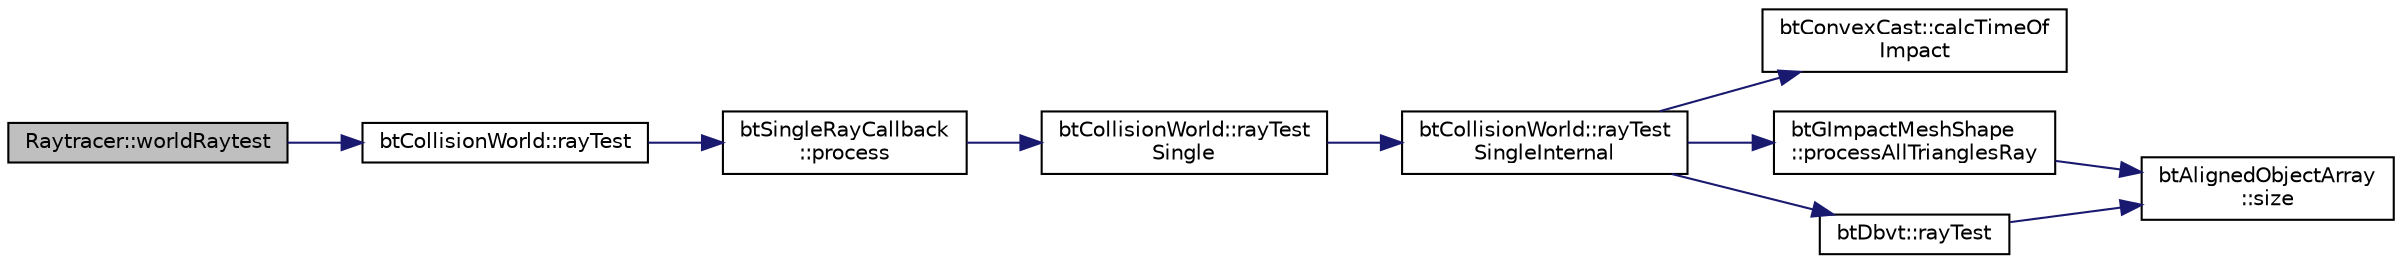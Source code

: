 digraph "Raytracer::worldRaytest"
{
  edge [fontname="Helvetica",fontsize="10",labelfontname="Helvetica",labelfontsize="10"];
  node [fontname="Helvetica",fontsize="10",shape=record];
  rankdir="LR";
  Node1 [label="Raytracer::worldRaytest",height=0.2,width=0.4,color="black", fillcolor="grey75", style="filled", fontcolor="black"];
  Node1 -> Node2 [color="midnightblue",fontsize="10",style="solid",fontname="Helvetica"];
  Node2 [label="btCollisionWorld::rayTest",height=0.2,width=0.4,color="black", fillcolor="white", style="filled",URL="$classbt_collision_world.html#aaac6675c8134f6695fecb431c72b0a6a"];
  Node2 -> Node3 [color="midnightblue",fontsize="10",style="solid",fontname="Helvetica"];
  Node3 [label="btSingleRayCallback\l::process",height=0.2,width=0.4,color="black", fillcolor="white", style="filled",URL="$structbt_single_ray_callback.html#a4e0dc3a4a2d92c6a838895c9add2a5c2"];
  Node3 -> Node4 [color="midnightblue",fontsize="10",style="solid",fontname="Helvetica"];
  Node4 [label="btCollisionWorld::rayTest\lSingle",height=0.2,width=0.4,color="black", fillcolor="white", style="filled",URL="$classbt_collision_world.html#aca2a9413508b4a2449fe83ff93ea564e"];
  Node4 -> Node5 [color="midnightblue",fontsize="10",style="solid",fontname="Helvetica"];
  Node5 [label="btCollisionWorld::rayTest\lSingleInternal",height=0.2,width=0.4,color="black", fillcolor="white", style="filled",URL="$classbt_collision_world.html#a84bbeea09de9dc5c68e49826e58f7114"];
  Node5 -> Node6 [color="midnightblue",fontsize="10",style="solid",fontname="Helvetica"];
  Node6 [label="btConvexCast::calcTimeOf\lImpact",height=0.2,width=0.4,color="black", fillcolor="white", style="filled",URL="$classbt_convex_cast.html#abaf0f25a8cccfcafdaabada83c8d2bfb",tooltip="cast a convex against another convex object "];
  Node5 -> Node7 [color="midnightblue",fontsize="10",style="solid",fontname="Helvetica"];
  Node7 [label="btGImpactMeshShape\l::processAllTrianglesRay",height=0.2,width=0.4,color="black", fillcolor="white", style="filled",URL="$classbt_g_impact_mesh_shape.html#a80b60d4ca87b2739b2389258e901900d",tooltip="Function for retrieve triangles. "];
  Node7 -> Node8 [color="midnightblue",fontsize="10",style="solid",fontname="Helvetica"];
  Node8 [label="btAlignedObjectArray\l::size",height=0.2,width=0.4,color="black", fillcolor="white", style="filled",URL="$classbt_aligned_object_array.html#a6bdd14c7599ecb95e8d83dd5a715f9b7",tooltip="return the number of elements in the array "];
  Node5 -> Node9 [color="midnightblue",fontsize="10",style="solid",fontname="Helvetica"];
  Node9 [label="btDbvt::rayTest",height=0.2,width=0.4,color="black", fillcolor="white", style="filled",URL="$structbt_dbvt.html#a8e316ee3bc9bd7b7354086c0c558cfb5"];
  Node9 -> Node8 [color="midnightblue",fontsize="10",style="solid",fontname="Helvetica"];
}
